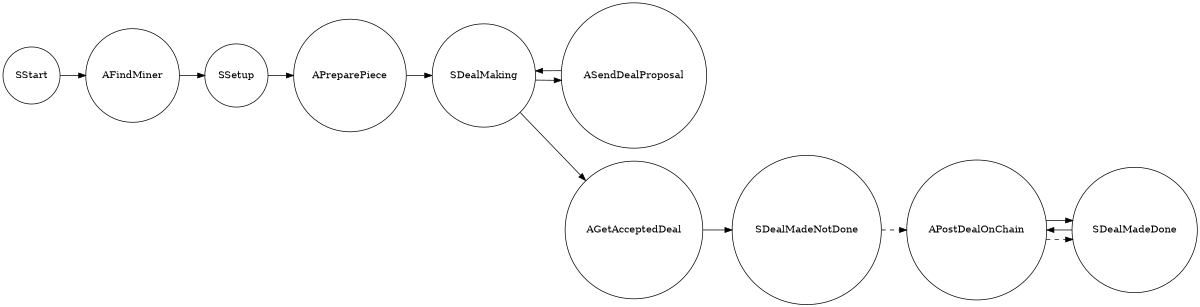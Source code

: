 digraph finite_state_machine {
  rankdir=LR;
  size="8,5"
  node [shape = circle];

  { // states
    SStart
    SSetup
  }

  SStart -> AFindMiner
  AFindMiner -> SSetup

  SSetup -> APreparePiece
  APreparePiece -> SDealMaking

  SDealMaking -> ASendDealProposal
  ASendDealProposal -> SDealMaking

  SDealMaking -> AGetAcceptedDeal
  AGetAcceptedDeal -> SDealMadeNotDone

  { // may
    edge [style=dashed]

    SDealMadeNotDone -> APostDealOnChain
    APostDealOnChain -> SDealMadeDone
  }

  SDealMadeDone -> APostDealOnChain
  APostDealOnChain -> SDealMadeDone


}
